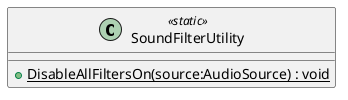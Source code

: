 @startuml
class SoundFilterUtility <<static>> {
    + {static} DisableAllFiltersOn(source:AudioSource) : void
}
@enduml
